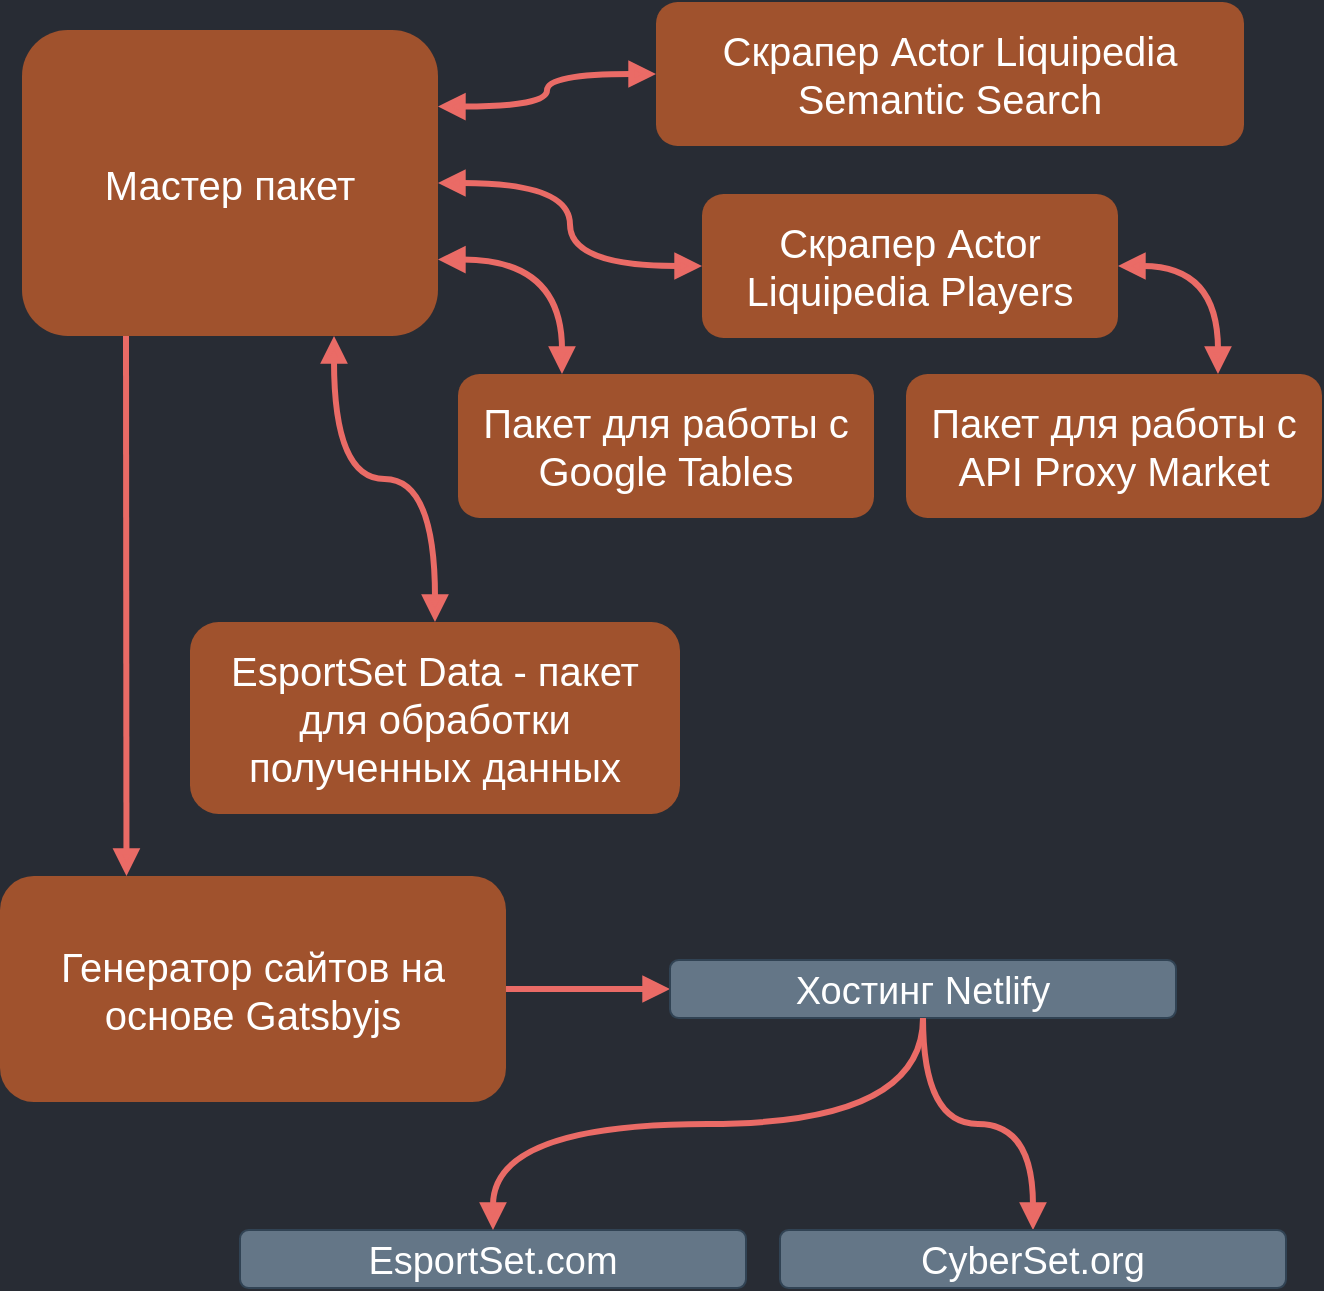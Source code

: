<mxfile version="12.6.5" type="device" pages="2"><diagram name="0" id="v3izJsFwKz_-2i3XndTC"><mxGraphModel dx="867" dy="725" grid="0" gridSize="10" guides="0" tooltips="1" connect="1" arrows="1" fold="1" page="1" pageScale="1" pageWidth="700" pageHeight="700" background="#282C34" math="0" shadow="0"><root><mxCell id="JCPRsfcpiio5bpVinSj5-0"/><mxCell id="JCPRsfcpiio5bpVinSj5-1" parent="JCPRsfcpiio5bpVinSj5-0"/><mxCell id="JCPRsfcpiio5bpVinSj5-2" value="" style="edgeStyle=orthogonalEdgeStyle;curved=1;rounded=0;orthogonalLoop=1;jettySize=auto;html=1;startFill=1;endArrow=block;endFill=1;strokeColor=#EA6B66;strokeWidth=3;fillColor=#a0522d;fontColor=#ffffff;startArrow=block;entryX=1;entryY=0.5;entryDx=0;entryDy=0;exitX=0;exitY=0.75;exitDx=0;exitDy=0;" parent="JCPRsfcpiio5bpVinSj5-1" source="JCPRsfcpiio5bpVinSj5-6" target="JCPRsfcpiio5bpVinSj5-19" edge="1"><mxGeometry relative="1" as="geometry"/></mxCell><mxCell id="JCPRsfcpiio5bpVinSj5-3" value="" style="edgeStyle=orthogonalEdgeStyle;curved=1;rounded=0;orthogonalLoop=1;jettySize=auto;html=1;startArrow=block;startFill=1;endArrow=block;endFill=1;strokeColor=#EA6B66;strokeWidth=3;fillColor=#a0522d;fontColor=#ffffff;entryX=1;entryY=0.5;entryDx=0;entryDy=0;exitX=0;exitY=0.5;exitDx=0;exitDy=0;" parent="JCPRsfcpiio5bpVinSj5-1" source="JCPRsfcpiio5bpVinSj5-6" target="JCPRsfcpiio5bpVinSj5-18" edge="1"><mxGeometry relative="1" as="geometry"/></mxCell><mxCell id="JCPRsfcpiio5bpVinSj5-4" value="" style="edgeStyle=orthogonalEdgeStyle;curved=1;rounded=0;orthogonalLoop=1;jettySize=auto;html=1;startArrow=block;startFill=1;endArrow=block;endFill=1;strokeColor=#EA6B66;strokeWidth=3;fillColor=#a0522d;fontColor=#ffffff;exitX=0.25;exitY=0;exitDx=0;exitDy=0;" parent="JCPRsfcpiio5bpVinSj5-1" source="JCPRsfcpiio5bpVinSj5-6" target="JCPRsfcpiio5bpVinSj5-15" edge="1"><mxGeometry relative="1" as="geometry"/></mxCell><mxCell id="JCPRsfcpiio5bpVinSj5-5" value="" style="edgeStyle=orthogonalEdgeStyle;curved=1;rounded=0;orthogonalLoop=1;jettySize=auto;html=1;startArrow=none;startFill=0;endArrow=block;endFill=1;strokeColor=#EA6B66;strokeWidth=3;fillColor=#a0522d;fontColor=#ffffff;exitX=0.75;exitY=0;exitDx=0;exitDy=0;entryX=0.75;entryY=1;entryDx=0;entryDy=0;" parent="JCPRsfcpiio5bpVinSj5-1" source="JCPRsfcpiio5bpVinSj5-6" target="JCPRsfcpiio5bpVinSj5-8" edge="1"><mxGeometry relative="1" as="geometry"><mxPoint x="123" y="296" as="sourcePoint"/></mxGeometry></mxCell><mxCell id="V9tXCnUJaFnnYFZilCC3-0" style="edgeStyle=orthogonalEdgeStyle;curved=1;rounded=0;orthogonalLoop=1;jettySize=auto;html=1;exitX=0;exitY=0.25;exitDx=0;exitDy=0;entryX=0.75;entryY=1;entryDx=0;entryDy=0;startFill=1;endArrow=block;endFill=1;strokeColor=#EA6B66;strokeWidth=3;fillColor=#a0522d;fontSize=22;fontColor=#FFFFFF;startArrow=block;" parent="JCPRsfcpiio5bpVinSj5-1" source="JCPRsfcpiio5bpVinSj5-6" target="JCPRsfcpiio5bpVinSj5-16" edge="1"><mxGeometry relative="1" as="geometry"/></mxCell><mxCell id="JCPRsfcpiio5bpVinSj5-6" value="&lt;p&gt;&lt;span style=&quot;white-space: normal ; font-size: 20px ; text-align: left&quot;&gt;Мастер пакет&lt;/span&gt;&lt;/p&gt;" style="rounded=1;whiteSpace=wrap;html=1;fillColor=#a0522d;strokeColor=none;fontColor=#ffffff;glass=0;flipV=1;flipH=0;direction=west;" parent="JCPRsfcpiio5bpVinSj5-1" vertex="1"><mxGeometry x="33" y="32" width="208" height="153" as="geometry"/></mxCell><mxCell id="JCPRsfcpiio5bpVinSj5-7" value="" style="edgeStyle=orthogonalEdgeStyle;curved=1;rounded=0;orthogonalLoop=1;jettySize=auto;html=1;startArrow=none;startFill=0;endArrow=block;endFill=1;strokeColor=#EA6B66;strokeWidth=3;fillColor=#a0522d;fontColor=#ffffff;" parent="JCPRsfcpiio5bpVinSj5-1" source="JCPRsfcpiio5bpVinSj5-8" target="JCPRsfcpiio5bpVinSj5-11" edge="1"><mxGeometry relative="1" as="geometry"/></mxCell><mxCell id="JCPRsfcpiio5bpVinSj5-10" style="edgeStyle=orthogonalEdgeStyle;curved=1;rounded=0;orthogonalLoop=1;jettySize=auto;html=1;exitX=0.5;exitY=0;exitDx=0;exitDy=0;startArrow=none;startFill=0;endArrow=block;endFill=1;strokeColor=#EA6B66;strokeWidth=3;fillColor=#a0522d;fontColor=#ffffff;" parent="JCPRsfcpiio5bpVinSj5-1" source="JCPRsfcpiio5bpVinSj5-11" target="JCPRsfcpiio5bpVinSj5-20" edge="1"><mxGeometry relative="1" as="geometry"/></mxCell><mxCell id="JCPRsfcpiio5bpVinSj5-11" value="&lt;div style=&quot;font-size: 19px ; line-height: 29px ; white-space: pre&quot;&gt;Хостинг Netlify&lt;/div&gt;" style="rounded=1;whiteSpace=wrap;html=1;fillColor=#647687;strokeColor=#314354;fontColor=#ffffff;glass=0;flipV=1;flipH=0;direction=west;" parent="JCPRsfcpiio5bpVinSj5-1" vertex="1"><mxGeometry x="357" y="497" width="253" height="29" as="geometry"/></mxCell><mxCell id="JCPRsfcpiio5bpVinSj5-12" value="&lt;div style=&quot;font-size: 19px ; line-height: 29px ; white-space: pre&quot;&gt;&lt;div style=&quot;line-height: 29px&quot;&gt;EsportSet.com&lt;/div&gt;&lt;/div&gt;" style="rounded=1;whiteSpace=wrap;html=1;fillColor=#647687;strokeColor=#314354;fontColor=#ffffff;glass=0;flipV=1;flipH=0;direction=west;" parent="JCPRsfcpiio5bpVinSj5-1" vertex="1"><mxGeometry x="142" y="632" width="253" height="29" as="geometry"/></mxCell><mxCell id="JCPRsfcpiio5bpVinSj5-13" value="&lt;p&gt;&lt;span style=&quot;font-size: 20px ; text-align: left&quot;&gt;Пакет для работы с API Proxy Market&lt;/span&gt;&lt;br&gt;&lt;/p&gt;" style="rounded=1;whiteSpace=wrap;html=1;fillColor=#a0522d;strokeColor=none;fontColor=#ffffff;glass=0;flipV=1;flipH=0;direction=west;" parent="JCPRsfcpiio5bpVinSj5-1" vertex="1"><mxGeometry x="475" y="204" width="208" height="72" as="geometry"/></mxCell><mxCell id="JCPRsfcpiio5bpVinSj5-15" value="&lt;p&gt;&lt;span style=&quot;font-size: 20px ; text-align: left&quot;&gt;EsportSet Data - пакет для обработки полученных данных&lt;/span&gt;&lt;br&gt;&lt;/p&gt;" style="rounded=1;whiteSpace=wrap;html=1;fillColor=#a0522d;strokeColor=none;fontColor=#ffffff;glass=0;flipV=1;flipH=0;direction=west;" parent="JCPRsfcpiio5bpVinSj5-1" vertex="1"><mxGeometry x="117" y="328" width="245" height="96" as="geometry"/></mxCell><mxCell id="JCPRsfcpiio5bpVinSj5-16" value="&lt;p&gt;&lt;span style=&quot;font-size: 20px ; text-align: left&quot;&gt;Пакет для работы с Google Tables&lt;/span&gt;&lt;br&gt;&lt;/p&gt;" style="rounded=1;whiteSpace=wrap;html=1;fillColor=#a0522d;strokeColor=none;fontColor=#ffffff;glass=0;flipV=1;flipH=0;direction=west;" parent="JCPRsfcpiio5bpVinSj5-1" vertex="1"><mxGeometry x="251" y="204" width="208" height="72" as="geometry"/></mxCell><mxCell id="JCPRsfcpiio5bpVinSj5-17" style="edgeStyle=orthogonalEdgeStyle;curved=1;rounded=0;orthogonalLoop=1;jettySize=auto;html=1;exitX=0;exitY=0.5;exitDx=0;exitDy=0;entryX=0.25;entryY=1;entryDx=0;entryDy=0;startArrow=block;startFill=1;endArrow=block;endFill=1;strokeColor=#EA6B66;strokeWidth=3;fillColor=#a0522d;fontColor=#ffffff;" parent="JCPRsfcpiio5bpVinSj5-1" source="JCPRsfcpiio5bpVinSj5-18" target="JCPRsfcpiio5bpVinSj5-13" edge="1"><mxGeometry relative="1" as="geometry"/></mxCell><mxCell id="JCPRsfcpiio5bpVinSj5-18" value="&lt;p&gt;&lt;span style=&quot;font-size: 20px ; text-align: left&quot;&gt;Скрапер Actor Liquipedia Players&lt;/span&gt;&lt;br&gt;&lt;/p&gt;" style="rounded=1;whiteSpace=wrap;html=1;fillColor=#a0522d;strokeColor=none;fontColor=#ffffff;glass=0;flipV=1;flipH=0;direction=west;" parent="JCPRsfcpiio5bpVinSj5-1" vertex="1"><mxGeometry x="373" y="114" width="208" height="72" as="geometry"/></mxCell><mxCell id="JCPRsfcpiio5bpVinSj5-19" value="&lt;p&gt;&lt;span style=&quot;font-size: 20px ; text-align: left&quot;&gt;Скрапер Actor Liquipedia Semantic Search&lt;/span&gt;&lt;br&gt;&lt;/p&gt;" style="rounded=1;whiteSpace=wrap;html=1;fillColor=#a0522d;strokeColor=none;fontColor=#ffffff;glass=0;flipV=1;flipH=0;direction=west;" parent="JCPRsfcpiio5bpVinSj5-1" vertex="1"><mxGeometry x="350" y="18" width="294" height="72" as="geometry"/></mxCell><mxCell id="JCPRsfcpiio5bpVinSj5-20" value="&lt;div style=&quot;font-size: 19px ; line-height: 29px ; white-space: pre&quot;&gt;&lt;div style=&quot;line-height: 29px&quot;&gt;CyberSet.org&lt;/div&gt;&lt;/div&gt;" style="rounded=1;whiteSpace=wrap;html=1;fillColor=#647687;strokeColor=#314354;fontColor=#ffffff;glass=0;flipV=1;flipH=0;direction=west;" parent="JCPRsfcpiio5bpVinSj5-1" vertex="1"><mxGeometry x="412" y="632" width="253" height="29" as="geometry"/></mxCell><mxCell id="JCPRsfcpiio5bpVinSj5-8" value="&lt;p&gt;&lt;span style=&quot;font-size: 20px ; text-align: left&quot;&gt;Генератор сайтов на основе Gatsbyjs&lt;/span&gt;&lt;br&gt;&lt;/p&gt;" style="rounded=1;whiteSpace=wrap;html=1;fillColor=#a0522d;strokeColor=none;fontColor=#ffffff;glass=0;flipV=1;flipH=0;direction=west;" parent="JCPRsfcpiio5bpVinSj5-1" vertex="1"><mxGeometry x="22" y="455" width="253" height="113" as="geometry"/></mxCell><mxCell id="WO9JIxR29jFoafHN3iwV-0" value="" style="edgeStyle=orthogonalEdgeStyle;curved=1;rounded=0;orthogonalLoop=1;jettySize=auto;html=1;startArrow=none;startFill=0;endArrow=block;endFill=1;strokeColor=#EA6B66;strokeWidth=3;fillColor=#a0522d;fontColor=#ffffff;exitX=0.5;exitY=0;exitDx=0;exitDy=0;" parent="JCPRsfcpiio5bpVinSj5-1" source="JCPRsfcpiio5bpVinSj5-11" target="JCPRsfcpiio5bpVinSj5-12" edge="1"><mxGeometry relative="1" as="geometry"><mxPoint x="542.5" y="465" as="sourcePoint"/><mxPoint x="406.5" y="534" as="targetPoint"/></mxGeometry></mxCell></root></mxGraphModel></diagram><diagram name="EsportSet-Data" id="SuTifr3fnZxydgkRDqtN"><mxGraphModel dx="867" dy="725" grid="0" gridSize="10" guides="0" tooltips="1" connect="1" arrows="1" fold="1" page="1" pageScale="1" pageWidth="700" pageHeight="700" background="#282C34" math="0" shadow="0"><root><mxCell id="jUf4BPoD_n2bz8JYSGVl-0"/><mxCell id="jUf4BPoD_n2bz8JYSGVl-1" parent="jUf4BPoD_n2bz8JYSGVl-0"/><mxCell id="AGHlmEU5Wg0Dzv4eCQ-L-2" value="" style="edgeStyle=orthogonalEdgeStyle;curved=1;rounded=0;orthogonalLoop=1;jettySize=auto;html=1;startFill=0;endArrow=block;endFill=1;strokeColor=#EA6B66;strokeWidth=3;fillColor=#a0522d;fontColor=#ffffff;entryX=0.75;entryY=1;entryDx=0;entryDy=0;" parent="jUf4BPoD_n2bz8JYSGVl-1" source="lXAfjVAG0wqZz6VkpXlH-0" target="AGHlmEU5Wg0Dzv4eCQ-L-1" edge="1"><mxGeometry relative="1" as="geometry"/></mxCell><mxCell id="lXAfjVAG0wqZz6VkpXlH-0" value="&lt;p&gt;&lt;span style=&quot;font-size: 20px ; text-align: left&quot;&gt;JSON с игроками полученный из скрапера Actor Liquipedia Players&lt;/span&gt;&lt;br&gt;&lt;/p&gt;" style="rounded=1;whiteSpace=wrap;html=1;fillColor=#a0522d;strokeColor=none;fontColor=#ffffff;glass=0;flipV=1;flipH=0;direction=west;" parent="jUf4BPoD_n2bz8JYSGVl-1" vertex="1"><mxGeometry x="32" y="89" width="208" height="120" as="geometry"/></mxCell><mxCell id="WZfVlG1ur5Xbvw5aNX8P-1" value="" style="edgeStyle=orthogonalEdgeStyle;curved=1;rounded=0;orthogonalLoop=1;jettySize=auto;html=1;startFill=0;endArrow=block;endFill=1;strokeColor=#EA6B66;strokeWidth=3;fillColor=#a0522d;fontColor=#ffffff;" parent="jUf4BPoD_n2bz8JYSGVl-1" source="AGHlmEU5Wg0Dzv4eCQ-L-1" target="WZfVlG1ur5Xbvw5aNX8P-0" edge="1"><mxGeometry relative="1" as="geometry"/></mxCell><mxCell id="AGHlmEU5Wg0Dzv4eCQ-L-1" value="&lt;p style=&quot;&quot;&gt;&lt;span style=&quot;font-size: 20px&quot;&gt;Очистка и приведение информации к единым стандартам&lt;/span&gt;&lt;/p&gt;" style="rounded=1;whiteSpace=wrap;html=1;fillColor=#a0522d;strokeColor=none;fontColor=#ffffff;glass=0;flipV=1;flipH=0;direction=west;align=center;" parent="jUf4BPoD_n2bz8JYSGVl-1" vertex="1"><mxGeometry x="37" y="268" width="208" height="120" as="geometry"/></mxCell><mxCell id="WZfVlG1ur5Xbvw5aNX8P-3" value="" style="edgeStyle=orthogonalEdgeStyle;curved=1;rounded=0;orthogonalLoop=1;jettySize=auto;html=1;startFill=0;endArrow=block;endFill=1;strokeColor=#EA6B66;strokeWidth=3;fillColor=#a0522d;fontColor=#ffffff;exitX=0.75;exitY=0;exitDx=0;exitDy=0;" parent="jUf4BPoD_n2bz8JYSGVl-1" source="WZfVlG1ur5Xbvw5aNX8P-0" target="WZfVlG1ur5Xbvw5aNX8P-2" edge="1"><mxGeometry relative="1" as="geometry"/></mxCell><mxCell id="WZfVlG1ur5Xbvw5aNX8P-5" value="" style="edgeStyle=orthogonalEdgeStyle;curved=1;rounded=0;orthogonalLoop=1;jettySize=auto;html=1;startFill=0;endArrow=block;endFill=1;strokeColor=#EA6B66;strokeWidth=3;fillColor=#a0522d;fontColor=#ffffff;" parent="jUf4BPoD_n2bz8JYSGVl-1" source="WZfVlG1ur5Xbvw5aNX8P-0" target="WZfVlG1ur5Xbvw5aNX8P-4" edge="1"><mxGeometry relative="1" as="geometry"/></mxCell><mxCell id="WZfVlG1ur5Xbvw5aNX8P-7" value="" style="edgeStyle=orthogonalEdgeStyle;curved=1;rounded=0;orthogonalLoop=1;jettySize=auto;html=1;startFill=0;endArrow=block;endFill=1;strokeColor=#EA6B66;strokeWidth=3;fillColor=#a0522d;fontColor=#ffffff;exitX=0.25;exitY=0;exitDx=0;exitDy=0;" parent="jUf4BPoD_n2bz8JYSGVl-1" source="WZfVlG1ur5Xbvw5aNX8P-0" target="WZfVlG1ur5Xbvw5aNX8P-6" edge="1"><mxGeometry relative="1" as="geometry"/></mxCell><mxCell id="WZfVlG1ur5Xbvw5aNX8P-0" value="&lt;p&gt;&lt;span style=&quot;font-size: 20px&quot;&gt;Сбор и присвоение статистической информации девайсам и игрокам&lt;/span&gt;&lt;/p&gt;" style="rounded=1;whiteSpace=wrap;html=1;fillColor=#a0522d;strokeColor=none;fontColor=#ffffff;glass=0;flipV=1;flipH=0;direction=west;align=center;" parent="jUf4BPoD_n2bz8JYSGVl-1" vertex="1"><mxGeometry x="367" y="268" width="208" height="120" as="geometry"/></mxCell><mxCell id="WZfVlG1ur5Xbvw5aNX8P-6" value="&lt;p&gt;&lt;span style=&quot;font-size: 20px&quot;&gt;JSON с общей статистикой&lt;/span&gt;&lt;/p&gt;" style="rounded=1;whiteSpace=wrap;html=1;fillColor=#a0522d;strokeColor=none;fontColor=#ffffff;glass=0;flipV=1;flipH=0;direction=west;align=center;" parent="jUf4BPoD_n2bz8JYSGVl-1" vertex="1"><mxGeometry x="464" y="488" width="208" height="72" as="geometry"/></mxCell><mxCell id="WZfVlG1ur5Xbvw5aNX8P-4" value="&lt;p&gt;&lt;span style=&quot;font-size: 20px&quot;&gt;JSON с девайсами и их статистикой&lt;/span&gt;&lt;/p&gt;" style="rounded=1;whiteSpace=wrap;html=1;fillColor=#a0522d;strokeColor=none;fontColor=#ffffff;glass=0;flipV=1;flipH=0;direction=west;align=center;" parent="jUf4BPoD_n2bz8JYSGVl-1" vertex="1"><mxGeometry x="245" y="488" width="208" height="72" as="geometry"/></mxCell><mxCell id="WZfVlG1ur5Xbvw5aNX8P-2" value="&lt;p&gt;&lt;span style=&quot;font-size: 20px&quot;&gt;JSON с игроками и их статистикой&lt;/span&gt;&lt;/p&gt;" style="rounded=1;whiteSpace=wrap;html=1;fillColor=#a0522d;strokeColor=none;fontColor=#ffffff;glass=0;flipV=1;flipH=0;direction=west;align=center;" parent="jUf4BPoD_n2bz8JYSGVl-1" vertex="1"><mxGeometry x="25" y="488" width="208" height="72" as="geometry"/></mxCell><mxCell id="AGHlmEU5Wg0Dzv4eCQ-L-3" style="edgeStyle=orthogonalEdgeStyle;curved=1;rounded=0;orthogonalLoop=1;jettySize=auto;html=1;exitX=0.5;exitY=0;exitDx=0;exitDy=0;startFill=0;endArrow=block;endFill=1;strokeColor=#EA6B66;strokeWidth=3;fillColor=#a0522d;fontColor=#ffffff;entryX=0.25;entryY=1;entryDx=0;entryDy=0;" parent="jUf4BPoD_n2bz8JYSGVl-1" source="dvAY1PalbAtnIB0-l6Rs-0" target="AGHlmEU5Wg0Dzv4eCQ-L-1" edge="1"><mxGeometry relative="1" as="geometry"/></mxCell><mxCell id="dvAY1PalbAtnIB0-l6Rs-0" value="&lt;p&gt;&lt;span style=&quot;font-size: 20px ; text-align: left&quot;&gt;JSON с девайсами из пакета для работы с Google Tables&lt;/span&gt;&lt;br&gt;&lt;/p&gt;" style="rounded=1;whiteSpace=wrap;html=1;fillColor=#a0522d;strokeColor=none;fontColor=#ffffff;glass=0;flipV=1;flipH=0;direction=west;" parent="jUf4BPoD_n2bz8JYSGVl-1" vertex="1"><mxGeometry x="289" y="100" width="220" height="96" as="geometry"/></mxCell><mxCell id="WZfVlG1ur5Xbvw5aNX8P-8" value="&lt;div style=&quot;font-size: 22px; line-height: 29px; white-space: pre;&quot;&gt;&lt;span style=&quot;font-size: 22px;&quot;&gt;Пакет EsportSet Data - обработка полученных данных&lt;/span&gt;&lt;/div&gt;" style="text;html=1;align=center;verticalAlign=middle;resizable=0;points=[];autosize=1;fontColor=#FFFFFF;fontSize=22;labelBackgroundColor=none;" parent="jUf4BPoD_n2bz8JYSGVl-1" vertex="1"><mxGeometry x="68" y="25" width="570" height="33" as="geometry"/></mxCell></root></mxGraphModel></diagram></mxfile>